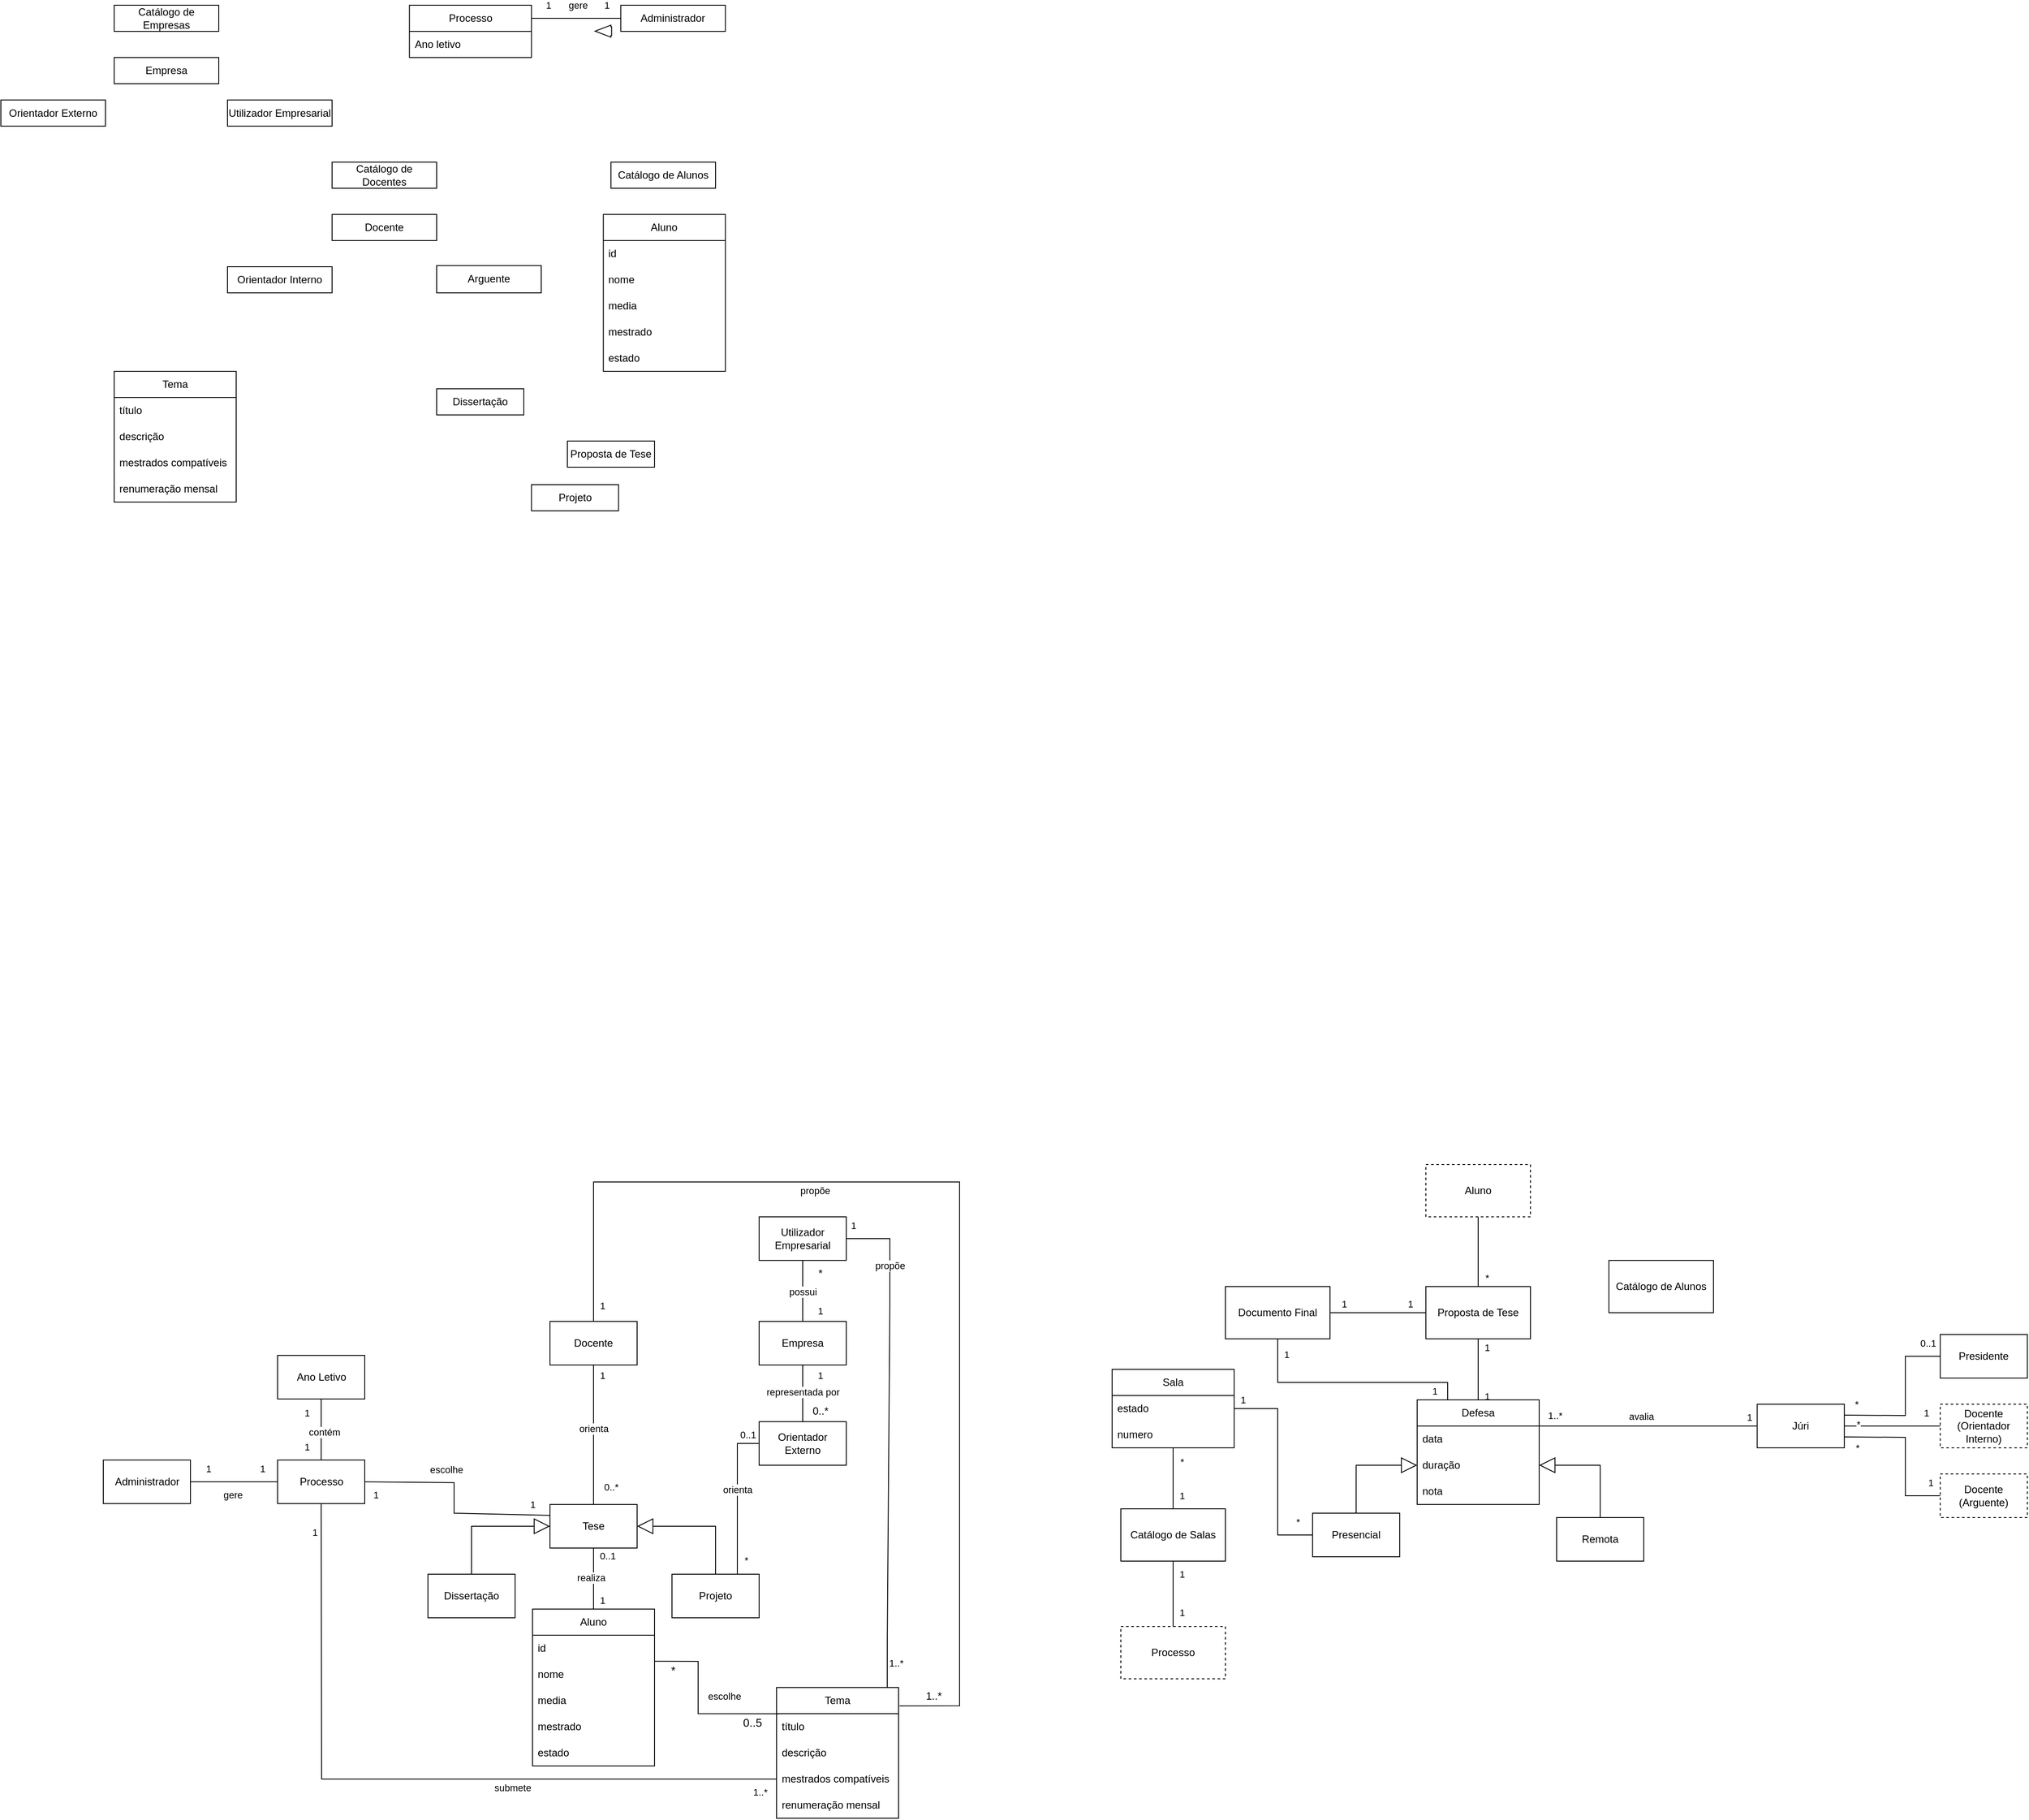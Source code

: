 <mxfile version="24.2.1" type="device">
  <diagram name="Page-1" id="X4RA0sWJOlGw3QUm6S05">
    <mxGraphModel dx="1105" dy="1649" grid="1" gridSize="10" guides="1" tooltips="1" connect="1" arrows="1" fold="1" page="1" pageScale="1" pageWidth="850" pageHeight="1100" math="0" shadow="0">
      <root>
        <mxCell id="0" />
        <mxCell id="1" parent="0" />
        <mxCell id="HYwtCMKaUokTJvufcbnb-22" value="Tese" style="html=1;whiteSpace=wrap;" parent="1" vertex="1">
          <mxGeometry x="630" y="630" width="100" height="50" as="geometry" />
        </mxCell>
        <mxCell id="HYwtCMKaUokTJvufcbnb-23" value="Dissertação" style="html=1;whiteSpace=wrap;" parent="1" vertex="1">
          <mxGeometry x="490" y="710" width="100" height="50" as="geometry" />
        </mxCell>
        <mxCell id="HYwtCMKaUokTJvufcbnb-26" value="" style="endArrow=block;endSize=16;endFill=0;html=1;rounded=0;entryX=0;entryY=0.5;entryDx=0;entryDy=0;exitX=0.5;exitY=0;exitDx=0;exitDy=0;" parent="1" source="HYwtCMKaUokTJvufcbnb-23" target="HYwtCMKaUokTJvufcbnb-22" edge="1">
          <mxGeometry width="160" relative="1" as="geometry">
            <mxPoint x="550" y="680" as="sourcePoint" />
            <mxPoint x="580" y="654.5" as="targetPoint" />
            <Array as="points">
              <mxPoint x="540" y="655" />
            </Array>
          </mxGeometry>
        </mxCell>
        <mxCell id="HYwtCMKaUokTJvufcbnb-27" value="Projeto" style="html=1;whiteSpace=wrap;" parent="1" vertex="1">
          <mxGeometry x="770" y="710" width="100" height="50" as="geometry" />
        </mxCell>
        <mxCell id="HYwtCMKaUokTJvufcbnb-28" value="" style="endArrow=block;endSize=16;endFill=0;html=1;rounded=0;entryX=1;entryY=0.5;entryDx=0;entryDy=0;exitX=0.5;exitY=0;exitDx=0;exitDy=0;" parent="1" source="HYwtCMKaUokTJvufcbnb-27" target="HYwtCMKaUokTJvufcbnb-22" edge="1">
          <mxGeometry width="160" relative="1" as="geometry">
            <mxPoint x="780" y="710" as="sourcePoint" />
            <mxPoint x="710" y="655" as="targetPoint" />
            <Array as="points">
              <mxPoint x="820" y="655" />
            </Array>
          </mxGeometry>
        </mxCell>
        <mxCell id="fBPDrE-IPzC1A-cnoaCC-2" value="Administrador" style="rounded=0;whiteSpace=wrap;html=1;" parent="1" vertex="1">
          <mxGeometry x="117.5" y="579" width="100" height="50" as="geometry" />
        </mxCell>
        <mxCell id="fBPDrE-IPzC1A-cnoaCC-3" value="Docente" style="rounded=0;whiteSpace=wrap;html=1;" parent="1" vertex="1">
          <mxGeometry x="630" y="420" width="100" height="50" as="geometry" />
        </mxCell>
        <mxCell id="fBPDrE-IPzC1A-cnoaCC-4" value="Empresa" style="rounded=0;whiteSpace=wrap;html=1;" parent="1" vertex="1">
          <mxGeometry x="870" y="420" width="100" height="50" as="geometry" />
        </mxCell>
        <mxCell id="fBPDrE-IPzC1A-cnoaCC-7" value="" style="endArrow=block;endSize=16;endFill=0;html=1;rounded=0;entryX=0;entryY=0.5;entryDx=0;entryDy=0;exitX=0.5;exitY=0;exitDx=0;exitDy=0;" parent="1" source="C_XxnrYp36uwVZH10fxI-17" target="9LugDYmZEyyhnsHwceRd-7" edge="1">
          <mxGeometry width="160" relative="1" as="geometry">
            <mxPoint x="1545" y="620" as="sourcePoint" />
            <mxPoint x="1615" y="595" as="targetPoint" />
            <Array as="points">
              <mxPoint x="1555" y="585" />
            </Array>
          </mxGeometry>
        </mxCell>
        <mxCell id="fBPDrE-IPzC1A-cnoaCC-8" value="Remota" style="html=1;whiteSpace=wrap;" parent="1" vertex="1">
          <mxGeometry x="1785" y="645" width="100" height="50" as="geometry" />
        </mxCell>
        <mxCell id="fBPDrE-IPzC1A-cnoaCC-9" value="" style="endArrow=block;endSize=16;endFill=0;html=1;rounded=0;exitX=0.5;exitY=0;exitDx=0;exitDy=0;entryX=1;entryY=0.5;entryDx=0;entryDy=0;" parent="1" source="fBPDrE-IPzC1A-cnoaCC-8" target="9LugDYmZEyyhnsHwceRd-7" edge="1">
          <mxGeometry width="160" relative="1" as="geometry">
            <mxPoint x="1795" y="650" as="sourcePoint" />
            <mxPoint x="1765" y="560" as="targetPoint" />
            <Array as="points">
              <mxPoint x="1835" y="585" />
            </Array>
          </mxGeometry>
        </mxCell>
        <mxCell id="fBPDrE-IPzC1A-cnoaCC-11" value="" style="endArrow=none;html=1;rounded=0;entryX=0.5;entryY=1;entryDx=0;entryDy=0;exitX=0.5;exitY=0;exitDx=0;exitDy=0;" parent="1" source="HYwtCMKaUokTJvufcbnb-22" target="fBPDrE-IPzC1A-cnoaCC-3" edge="1">
          <mxGeometry width="50" height="50" relative="1" as="geometry">
            <mxPoint x="655" y="555" as="sourcePoint" />
            <mxPoint x="705" y="505" as="targetPoint" />
          </mxGeometry>
        </mxCell>
        <mxCell id="fBPDrE-IPzC1A-cnoaCC-12" value="orienta" style="edgeLabel;html=1;align=center;verticalAlign=middle;resizable=0;points=[];" parent="fBPDrE-IPzC1A-cnoaCC-11" vertex="1" connectable="0">
          <mxGeometry x="-0.045" y="3" relative="1" as="geometry">
            <mxPoint x="3" y="-11" as="offset" />
          </mxGeometry>
        </mxCell>
        <mxCell id="elGrYPFKgMXd1rpB9MQg-9" value="0..*" style="edgeLabel;html=1;align=center;verticalAlign=middle;resizable=0;points=[];" parent="fBPDrE-IPzC1A-cnoaCC-11" vertex="1" connectable="0">
          <mxGeometry x="-0.793" relative="1" as="geometry">
            <mxPoint x="20" y="-4" as="offset" />
          </mxGeometry>
        </mxCell>
        <mxCell id="9LugDYmZEyyhnsHwceRd-3" value="1" style="edgeLabel;html=1;align=center;verticalAlign=middle;resizable=0;points=[];" parent="fBPDrE-IPzC1A-cnoaCC-11" vertex="1" connectable="0">
          <mxGeometry x="0.852" y="-2" relative="1" as="geometry">
            <mxPoint x="8" as="offset" />
          </mxGeometry>
        </mxCell>
        <mxCell id="fBPDrE-IPzC1A-cnoaCC-13" value="Orientador Externo" style="rounded=0;whiteSpace=wrap;html=1;" parent="1" vertex="1">
          <mxGeometry x="870" y="535" width="100" height="50" as="geometry" />
        </mxCell>
        <mxCell id="fBPDrE-IPzC1A-cnoaCC-15" value="" style="endArrow=none;html=1;rounded=0;exitX=0.75;exitY=0;exitDx=0;exitDy=0;entryX=0;entryY=0.5;entryDx=0;entryDy=0;" parent="1" source="HYwtCMKaUokTJvufcbnb-27" target="fBPDrE-IPzC1A-cnoaCC-13" edge="1">
          <mxGeometry width="50" height="50" relative="1" as="geometry">
            <mxPoint x="785" y="615" as="sourcePoint" />
            <mxPoint x="835" y="565" as="targetPoint" />
            <Array as="points">
              <mxPoint x="845" y="560" />
            </Array>
          </mxGeometry>
        </mxCell>
        <mxCell id="fBPDrE-IPzC1A-cnoaCC-16" value="orienta" style="edgeLabel;html=1;align=center;verticalAlign=middle;resizable=0;points=[];" parent="fBPDrE-IPzC1A-cnoaCC-15" vertex="1" connectable="0">
          <mxGeometry x="0.14" y="3" relative="1" as="geometry">
            <mxPoint x="3" y="3" as="offset" />
          </mxGeometry>
        </mxCell>
        <mxCell id="elGrYPFKgMXd1rpB9MQg-5" value="0..1" style="edgeLabel;html=1;align=center;verticalAlign=middle;resizable=0;points=[];" parent="fBPDrE-IPzC1A-cnoaCC-15" vertex="1" connectable="0">
          <mxGeometry x="0.851" y="-2" relative="1" as="geometry">
            <mxPoint y="-12" as="offset" />
          </mxGeometry>
        </mxCell>
        <mxCell id="elGrYPFKgMXd1rpB9MQg-6" value="*" style="edgeLabel;html=1;align=center;verticalAlign=middle;resizable=0;points=[];" parent="fBPDrE-IPzC1A-cnoaCC-15" vertex="1" connectable="0">
          <mxGeometry x="-0.817" y="2" relative="1" as="geometry">
            <mxPoint x="12" as="offset" />
          </mxGeometry>
        </mxCell>
        <mxCell id="fBPDrE-IPzC1A-cnoaCC-18" value="" style="endArrow=none;html=1;rounded=0;entryX=0.5;entryY=1;entryDx=0;entryDy=0;exitX=0.5;exitY=0;exitDx=0;exitDy=0;" parent="1" source="fBPDrE-IPzC1A-cnoaCC-13" target="fBPDrE-IPzC1A-cnoaCC-4" edge="1">
          <mxGeometry width="50" height="50" relative="1" as="geometry">
            <mxPoint x="925" y="525" as="sourcePoint" />
            <mxPoint x="975" y="475" as="targetPoint" />
          </mxGeometry>
        </mxCell>
        <mxCell id="fBPDrE-IPzC1A-cnoaCC-19" value="representada por" style="edgeLabel;html=1;align=center;verticalAlign=middle;resizable=0;points=[];" parent="fBPDrE-IPzC1A-cnoaCC-18" vertex="1" connectable="0">
          <mxGeometry x="-0.182" y="-2" relative="1" as="geometry">
            <mxPoint x="-2" y="-8" as="offset" />
          </mxGeometry>
        </mxCell>
        <mxCell id="fBPDrE-IPzC1A-cnoaCC-20" value="" style="endArrow=none;html=1;rounded=0;entryX=0.5;entryY=1;entryDx=0;entryDy=0;exitX=0.5;exitY=0;exitDx=0;exitDy=0;" parent="1" source="fVaLRAdeRfdy9NQS7Hun-8" target="HYwtCMKaUokTJvufcbnb-22" edge="1">
          <mxGeometry width="50" height="50" relative="1" as="geometry">
            <mxPoint x="680" y="770" as="sourcePoint" />
            <mxPoint x="715" y="755" as="targetPoint" />
          </mxGeometry>
        </mxCell>
        <mxCell id="fBPDrE-IPzC1A-cnoaCC-21" value="realiza" style="edgeLabel;html=1;align=center;verticalAlign=middle;resizable=0;points=[];" parent="fBPDrE-IPzC1A-cnoaCC-20" vertex="1" connectable="0">
          <mxGeometry x="0.045" y="3" relative="1" as="geometry">
            <mxPoint as="offset" />
          </mxGeometry>
        </mxCell>
        <mxCell id="fVaLRAdeRfdy9NQS7Hun-12" value="1" style="edgeLabel;html=1;align=center;verticalAlign=middle;resizable=0;points=[];" parent="fBPDrE-IPzC1A-cnoaCC-20" vertex="1" connectable="0">
          <mxGeometry x="-0.647" y="1" relative="1" as="geometry">
            <mxPoint x="11" y="2" as="offset" />
          </mxGeometry>
        </mxCell>
        <mxCell id="fVaLRAdeRfdy9NQS7Hun-13" value="0..1" style="edgeLabel;html=1;align=center;verticalAlign=middle;resizable=0;points=[];" parent="fBPDrE-IPzC1A-cnoaCC-20" vertex="1" connectable="0">
          <mxGeometry x="0.744" y="-2" relative="1" as="geometry">
            <mxPoint x="14" as="offset" />
          </mxGeometry>
        </mxCell>
        <mxCell id="JnHYzQc8gZoaptGCAMhL-2" value="Júri" style="html=1;whiteSpace=wrap;" parent="1" vertex="1">
          <mxGeometry x="2015.14" y="515" width="100" height="50" as="geometry" />
        </mxCell>
        <mxCell id="JnHYzQc8gZoaptGCAMhL-10" value="" style="endArrow=none;html=1;rounded=0;exitX=0.999;exitY=-0.006;exitDx=0;exitDy=0;exitPerimeter=0;entryX=0.022;entryY=0.006;entryDx=0;entryDy=0;entryPerimeter=0;" parent="1" source="fVaLRAdeRfdy9NQS7Hun-10" target="fVaLRAdeRfdy9NQS7Hun-2" edge="1">
          <mxGeometry width="50" height="50" relative="1" as="geometry">
            <mxPoint x="730" y="860" as="sourcePoint" />
            <mxPoint x="850" y="840" as="targetPoint" />
            <Array as="points">
              <mxPoint x="800" y="810" />
              <mxPoint x="800" y="870" />
            </Array>
          </mxGeometry>
        </mxCell>
        <mxCell id="JnHYzQc8gZoaptGCAMhL-11" value="escolhe" style="edgeLabel;html=1;align=center;verticalAlign=middle;resizable=0;points=[];" parent="JnHYzQc8gZoaptGCAMhL-10" vertex="1" connectable="0">
          <mxGeometry x="0.172" y="4" relative="1" as="geometry">
            <mxPoint x="21" y="-16" as="offset" />
          </mxGeometry>
        </mxCell>
        <mxCell id="elGrYPFKgMXd1rpB9MQg-1" value="*" style="edgeLabel;html=1;align=center;verticalAlign=middle;resizable=0;points=[];fontSize=13;" parent="JnHYzQc8gZoaptGCAMhL-10" vertex="1" connectable="0">
          <mxGeometry x="-0.705" y="-4" relative="1" as="geometry">
            <mxPoint x="-9" y="6" as="offset" />
          </mxGeometry>
        </mxCell>
        <mxCell id="elGrYPFKgMXd1rpB9MQg-2" value="0..5" style="edgeLabel;html=1;align=center;verticalAlign=middle;resizable=0;points=[];fontSize=13;" parent="JnHYzQc8gZoaptGCAMhL-10" vertex="1" connectable="0">
          <mxGeometry x="0.6" y="-4" relative="1" as="geometry">
            <mxPoint x="9" y="6" as="offset" />
          </mxGeometry>
        </mxCell>
        <mxCell id="JnHYzQc8gZoaptGCAMhL-12" value="" style="endArrow=none;html=1;rounded=0;entryX=1;entryY=0.5;entryDx=0;entryDy=0;exitX=0.907;exitY=0.007;exitDx=0;exitDy=0;exitPerimeter=0;" parent="1" source="fVaLRAdeRfdy9NQS7Hun-1" target="G1C0knFk2Qc9BgNCfyol-1" edge="1">
          <mxGeometry width="50" height="50" relative="1" as="geometry">
            <mxPoint x="1040" y="840" as="sourcePoint" />
            <mxPoint x="1040" y="320" as="targetPoint" />
            <Array as="points">
              <mxPoint x="1017" y="790" />
              <mxPoint x="1020" y="400" />
              <mxPoint x="1020" y="325" />
            </Array>
          </mxGeometry>
        </mxCell>
        <mxCell id="elGrYPFKgMXd1rpB9MQg-28" value="propõe" style="edgeLabel;html=1;align=center;verticalAlign=middle;resizable=0;points=[];" parent="JnHYzQc8gZoaptGCAMhL-12" vertex="1" connectable="0">
          <mxGeometry x="0.746" y="1" relative="1" as="geometry">
            <mxPoint x="1" y="9" as="offset" />
          </mxGeometry>
        </mxCell>
        <mxCell id="elGrYPFKgMXd1rpB9MQg-33" value="1" style="edgeLabel;html=1;align=center;verticalAlign=middle;resizable=0;points=[];" parent="JnHYzQc8gZoaptGCAMhL-12" vertex="1" connectable="0">
          <mxGeometry x="0.971" relative="1" as="geometry">
            <mxPoint y="-15" as="offset" />
          </mxGeometry>
        </mxCell>
        <mxCell id="elGrYPFKgMXd1rpB9MQg-34" value="1..*" style="edgeLabel;html=1;align=center;verticalAlign=middle;resizable=0;points=[];" parent="JnHYzQc8gZoaptGCAMhL-12" vertex="1" connectable="0">
          <mxGeometry x="-0.946" y="-1" relative="1" as="geometry">
            <mxPoint x="9" y="-14" as="offset" />
          </mxGeometry>
        </mxCell>
        <mxCell id="JnHYzQc8gZoaptGCAMhL-15" value="Docente (Arguente)" style="html=1;whiteSpace=wrap;dashed=1;" parent="1" vertex="1">
          <mxGeometry x="2225.14" y="595" width="100" height="50" as="geometry" />
        </mxCell>
        <mxCell id="JnHYzQc8gZoaptGCAMhL-17" value="Docente (Orientador Interno)" style="html=1;whiteSpace=wrap;dashed=1;" parent="1" vertex="1">
          <mxGeometry x="2225.14" y="515" width="100" height="50" as="geometry" />
        </mxCell>
        <mxCell id="JnHYzQc8gZoaptGCAMhL-21" value="Presidente" style="html=1;whiteSpace=wrap;" parent="1" vertex="1">
          <mxGeometry x="2225.14" y="435" width="100" height="50" as="geometry" />
        </mxCell>
        <mxCell id="elGrYPFKgMXd1rpB9MQg-10" value="Ano Letivo" style="rounded=0;whiteSpace=wrap;html=1;" parent="1" vertex="1">
          <mxGeometry x="317.5" y="459" width="100" height="50" as="geometry" />
        </mxCell>
        <mxCell id="elGrYPFKgMXd1rpB9MQg-11" value="Processo" style="rounded=0;whiteSpace=wrap;html=1;" parent="1" vertex="1">
          <mxGeometry x="317.5" y="579" width="100" height="50" as="geometry" />
        </mxCell>
        <mxCell id="elGrYPFKgMXd1rpB9MQg-18" value="" style="endArrow=none;html=1;rounded=0;entryX=0.5;entryY=1;entryDx=0;entryDy=0;exitX=0.5;exitY=0;exitDx=0;exitDy=0;" parent="1" source="elGrYPFKgMXd1rpB9MQg-11" target="elGrYPFKgMXd1rpB9MQg-10" edge="1">
          <mxGeometry width="50" height="50" relative="1" as="geometry">
            <mxPoint x="250" y="519" as="sourcePoint" />
            <mxPoint x="300" y="469" as="targetPoint" />
          </mxGeometry>
        </mxCell>
        <mxCell id="elGrYPFKgMXd1rpB9MQg-20" value="1" style="edgeLabel;html=1;align=center;verticalAlign=middle;resizable=0;points=[];" parent="elGrYPFKgMXd1rpB9MQg-18" vertex="1" connectable="0">
          <mxGeometry x="0.543" y="1" relative="1" as="geometry">
            <mxPoint x="-16" as="offset" />
          </mxGeometry>
        </mxCell>
        <mxCell id="elGrYPFKgMXd1rpB9MQg-21" value="1" style="edgeLabel;html=1;align=center;verticalAlign=middle;resizable=0;points=[];" parent="elGrYPFKgMXd1rpB9MQg-18" vertex="1" connectable="0">
          <mxGeometry x="-0.571" y="3" relative="1" as="geometry">
            <mxPoint x="-14" as="offset" />
          </mxGeometry>
        </mxCell>
        <mxCell id="elGrYPFKgMXd1rpB9MQg-25" value="contém" style="edgeLabel;html=1;align=center;verticalAlign=middle;resizable=0;points=[];" parent="elGrYPFKgMXd1rpB9MQg-18" vertex="1" connectable="0">
          <mxGeometry x="-0.086" y="-2" relative="1" as="geometry">
            <mxPoint x="1" as="offset" />
          </mxGeometry>
        </mxCell>
        <mxCell id="elGrYPFKgMXd1rpB9MQg-19" value="" style="endArrow=none;html=1;rounded=0;entryX=0;entryY=0.5;entryDx=0;entryDy=0;exitX=1;exitY=0.5;exitDx=0;exitDy=0;" parent="1" source="fBPDrE-IPzC1A-cnoaCC-2" target="elGrYPFKgMXd1rpB9MQg-11" edge="1">
          <mxGeometry width="50" height="50" relative="1" as="geometry">
            <mxPoint x="200" y="579" as="sourcePoint" />
            <mxPoint x="250" y="529" as="targetPoint" />
          </mxGeometry>
        </mxCell>
        <mxCell id="elGrYPFKgMXd1rpB9MQg-22" value="1" style="edgeLabel;html=1;align=center;verticalAlign=middle;resizable=0;points=[];" parent="elGrYPFKgMXd1rpB9MQg-19" vertex="1" connectable="0">
          <mxGeometry x="0.53" y="2" relative="1" as="geometry">
            <mxPoint x="6" y="-13" as="offset" />
          </mxGeometry>
        </mxCell>
        <mxCell id="elGrYPFKgMXd1rpB9MQg-23" value="1" style="edgeLabel;html=1;align=center;verticalAlign=middle;resizable=0;points=[];" parent="elGrYPFKgMXd1rpB9MQg-19" vertex="1" connectable="0">
          <mxGeometry x="-0.59" relative="1" as="geometry">
            <mxPoint y="-15" as="offset" />
          </mxGeometry>
        </mxCell>
        <mxCell id="elGrYPFKgMXd1rpB9MQg-24" value="gere" style="edgeLabel;html=1;align=center;verticalAlign=middle;resizable=0;points=[];" parent="elGrYPFKgMXd1rpB9MQg-19" vertex="1" connectable="0">
          <mxGeometry x="-0.03" relative="1" as="geometry">
            <mxPoint y="15" as="offset" />
          </mxGeometry>
        </mxCell>
        <mxCell id="elGrYPFKgMXd1rpB9MQg-27" value="" style="endArrow=none;html=1;rounded=0;exitX=0.5;exitY=0;exitDx=0;exitDy=0;entryX=1.007;entryY=0.141;entryDx=0;entryDy=0;entryPerimeter=0;" parent="1" source="fBPDrE-IPzC1A-cnoaCC-3" target="fVaLRAdeRfdy9NQS7Hun-1" edge="1">
          <mxGeometry width="50" height="50" relative="1" as="geometry">
            <mxPoint x="990" y="260" as="sourcePoint" />
            <mxPoint x="1070" y="873" as="targetPoint" />
            <Array as="points">
              <mxPoint x="680" y="260" />
              <mxPoint x="1100" y="260" />
              <mxPoint x="1100" y="861" />
            </Array>
          </mxGeometry>
        </mxCell>
        <mxCell id="elGrYPFKgMXd1rpB9MQg-29" value="propõe" style="edgeLabel;html=1;align=center;verticalAlign=middle;resizable=0;points=[];" parent="elGrYPFKgMXd1rpB9MQg-27" vertex="1" connectable="0">
          <mxGeometry x="-0.339" y="4" relative="1" as="geometry">
            <mxPoint x="1" y="14" as="offset" />
          </mxGeometry>
        </mxCell>
        <mxCell id="3idarfmacWw3Oq_RkyN3-1" value="1" style="edgeLabel;html=1;align=center;verticalAlign=middle;resizable=0;points=[];" parent="elGrYPFKgMXd1rpB9MQg-27" connectable="0" vertex="1">
          <mxGeometry x="-0.956" y="-3" relative="1" as="geometry">
            <mxPoint x="7" y="9" as="offset" />
          </mxGeometry>
        </mxCell>
        <mxCell id="G1C0knFk2Qc9BgNCfyol-1" value="Utilizador Empresarial" style="rounded=0;whiteSpace=wrap;html=1;" parent="1" vertex="1">
          <mxGeometry x="870" y="300" width="100" height="50" as="geometry" />
        </mxCell>
        <mxCell id="G1C0knFk2Qc9BgNCfyol-3" value="" style="endArrow=none;html=1;rounded=0;entryX=0.5;entryY=1;entryDx=0;entryDy=0;exitX=0.5;exitY=0;exitDx=0;exitDy=0;" parent="1" source="fBPDrE-IPzC1A-cnoaCC-4" target="G1C0knFk2Qc9BgNCfyol-1" edge="1">
          <mxGeometry width="50" height="50" relative="1" as="geometry">
            <mxPoint x="760" y="470" as="sourcePoint" />
            <mxPoint x="810" y="420" as="targetPoint" />
          </mxGeometry>
        </mxCell>
        <mxCell id="G1C0knFk2Qc9BgNCfyol-4" value="possui" style="edgeLabel;html=1;align=center;verticalAlign=middle;resizable=0;points=[];" parent="G1C0knFk2Qc9BgNCfyol-3" connectable="0" vertex="1">
          <mxGeometry x="-0.033" relative="1" as="geometry">
            <mxPoint as="offset" />
          </mxGeometry>
        </mxCell>
        <mxCell id="G1C0knFk2Qc9BgNCfyol-5" value="1" style="edgeLabel;html=1;align=center;verticalAlign=middle;resizable=0;points=[];" parent="1" connectable="0" vertex="1">
          <mxGeometry x="935" y="410" as="geometry">
            <mxPoint x="5" y="-2" as="offset" />
          </mxGeometry>
        </mxCell>
        <mxCell id="G1C0knFk2Qc9BgNCfyol-6" value="*" style="text;html=1;align=center;verticalAlign=middle;resizable=0;points=[];autosize=1;strokeColor=none;fillColor=none;" parent="1" vertex="1">
          <mxGeometry x="925" y="350" width="30" height="30" as="geometry" />
        </mxCell>
        <mxCell id="G1C0knFk2Qc9BgNCfyol-7" value="1" style="edgeLabel;html=1;align=center;verticalAlign=middle;resizable=0;points=[];" parent="1" connectable="0" vertex="1">
          <mxGeometry x="945" y="420" as="geometry">
            <mxPoint x="-5" y="62" as="offset" />
          </mxGeometry>
        </mxCell>
        <mxCell id="G1C0knFk2Qc9BgNCfyol-8" value="0..*" style="text;html=1;align=center;verticalAlign=middle;resizable=0;points=[];autosize=1;strokeColor=none;fillColor=none;" parent="1" vertex="1">
          <mxGeometry x="920" y="508" width="40" height="30" as="geometry" />
        </mxCell>
        <mxCell id="-hMrIEXXLYKYpjnwE-04-1" value="1..*" style="text;html=1;align=center;verticalAlign=middle;resizable=0;points=[];autosize=1;strokeColor=none;fillColor=none;" parent="1" vertex="1">
          <mxGeometry x="1050" y="835" width="40" height="30" as="geometry" />
        </mxCell>
        <mxCell id="FWaieEVKWKURVz0uH6PP-1" value="" style="endArrow=none;html=1;rounded=0;entryX=0.5;entryY=1;entryDx=0;entryDy=0;exitX=0;exitY=0.5;exitDx=0;exitDy=0;" parent="1" source="fVaLRAdeRfdy9NQS7Hun-4" target="elGrYPFKgMXd1rpB9MQg-11" edge="1">
          <mxGeometry width="50" height="50" relative="1" as="geometry">
            <mxPoint x="830" y="930" as="sourcePoint" />
            <mxPoint x="370" y="800" as="targetPoint" />
            <Array as="points">
              <mxPoint x="368" y="945" />
            </Array>
          </mxGeometry>
        </mxCell>
        <mxCell id="FWaieEVKWKURVz0uH6PP-2" value="submete" style="edgeLabel;html=1;align=center;verticalAlign=middle;resizable=0;points=[];" parent="FWaieEVKWKURVz0uH6PP-1" connectable="0" vertex="1">
          <mxGeometry x="-0.294" y="-3" relative="1" as="geometry">
            <mxPoint x="-7" y="13" as="offset" />
          </mxGeometry>
        </mxCell>
        <mxCell id="FWaieEVKWKURVz0uH6PP-3" value="1" style="edgeLabel;html=1;align=center;verticalAlign=middle;resizable=0;points=[];" parent="FWaieEVKWKURVz0uH6PP-1" connectable="0" vertex="1">
          <mxGeometry x="0.923" y="2" relative="1" as="geometry">
            <mxPoint x="-6" as="offset" />
          </mxGeometry>
        </mxCell>
        <mxCell id="FWaieEVKWKURVz0uH6PP-5" value="1..*" style="edgeLabel;html=1;align=center;verticalAlign=middle;resizable=0;points=[];" parent="FWaieEVKWKURVz0uH6PP-1" connectable="0" vertex="1">
          <mxGeometry x="-0.944" y="3" relative="1" as="geometry">
            <mxPoint x="4" y="12" as="offset" />
          </mxGeometry>
        </mxCell>
        <mxCell id="FWaieEVKWKURVz0uH6PP-6" value="" style="endArrow=none;html=1;rounded=0;entryX=0;entryY=0.25;entryDx=0;entryDy=0;exitX=1;exitY=0.5;exitDx=0;exitDy=0;" parent="1" source="elGrYPFKgMXd1rpB9MQg-11" target="HYwtCMKaUokTJvufcbnb-22" edge="1">
          <mxGeometry width="50" height="50" relative="1" as="geometry">
            <mxPoint x="490" y="560" as="sourcePoint" />
            <mxPoint x="540" y="510" as="targetPoint" />
            <Array as="points">
              <mxPoint x="520" y="605" />
              <mxPoint x="520" y="640" />
            </Array>
          </mxGeometry>
        </mxCell>
        <mxCell id="FWaieEVKWKURVz0uH6PP-7" value="1" style="edgeLabel;html=1;align=center;verticalAlign=middle;resizable=0;points=[];" parent="FWaieEVKWKURVz0uH6PP-6" connectable="0" vertex="1">
          <mxGeometry x="-0.802" y="-1" relative="1" as="geometry">
            <mxPoint x="-12" y="14" as="offset" />
          </mxGeometry>
        </mxCell>
        <mxCell id="FWaieEVKWKURVz0uH6PP-8" value="1" style="edgeLabel;html=1;align=center;verticalAlign=middle;resizable=0;points=[];" parent="FWaieEVKWKURVz0uH6PP-6" connectable="0" vertex="1">
          <mxGeometry x="0.773" y="2" relative="1" as="geometry">
            <mxPoint x="8" y="-10" as="offset" />
          </mxGeometry>
        </mxCell>
        <mxCell id="FWaieEVKWKURVz0uH6PP-9" value="escolhe" style="edgeLabel;html=1;align=center;verticalAlign=middle;resizable=0;points=[];" parent="FWaieEVKWKURVz0uH6PP-6" connectable="0" vertex="1">
          <mxGeometry x="-0.301" y="-2" relative="1" as="geometry">
            <mxPoint x="7" y="-17" as="offset" />
          </mxGeometry>
        </mxCell>
        <mxCell id="fVaLRAdeRfdy9NQS7Hun-1" value="Tema" style="swimlane;fontStyle=0;childLayout=stackLayout;horizontal=1;startSize=30;horizontalStack=0;resizeParent=1;resizeParentMax=0;resizeLast=0;collapsible=1;marginBottom=0;whiteSpace=wrap;html=1;" parent="1" vertex="1">
          <mxGeometry x="890" y="840" width="140" height="150" as="geometry">
            <mxRectangle x="1150" y="898" width="70" height="30" as="alternateBounds" />
          </mxGeometry>
        </mxCell>
        <mxCell id="fVaLRAdeRfdy9NQS7Hun-2" value="título" style="text;strokeColor=none;fillColor=none;align=left;verticalAlign=middle;spacingLeft=4;spacingRight=4;overflow=hidden;points=[[0,0.5],[1,0.5]];portConstraint=eastwest;rotatable=0;whiteSpace=wrap;html=1;" parent="fVaLRAdeRfdy9NQS7Hun-1" vertex="1">
          <mxGeometry y="30" width="140" height="30" as="geometry" />
        </mxCell>
        <mxCell id="fVaLRAdeRfdy9NQS7Hun-3" value="descrição" style="text;strokeColor=none;fillColor=none;align=left;verticalAlign=middle;spacingLeft=4;spacingRight=4;overflow=hidden;points=[[0,0.5],[1,0.5]];portConstraint=eastwest;rotatable=0;whiteSpace=wrap;html=1;" parent="fVaLRAdeRfdy9NQS7Hun-1" vertex="1">
          <mxGeometry y="60" width="140" height="30" as="geometry" />
        </mxCell>
        <mxCell id="fVaLRAdeRfdy9NQS7Hun-4" value="mestrados compatíveis" style="text;strokeColor=none;fillColor=none;align=left;verticalAlign=middle;spacingLeft=4;spacingRight=4;overflow=hidden;points=[[0,0.5],[1,0.5]];portConstraint=eastwest;rotatable=0;whiteSpace=wrap;html=1;" parent="fVaLRAdeRfdy9NQS7Hun-1" vertex="1">
          <mxGeometry y="90" width="140" height="30" as="geometry" />
        </mxCell>
        <mxCell id="fVaLRAdeRfdy9NQS7Hun-5" value="renumeração mensal" style="text;strokeColor=none;fillColor=none;align=left;verticalAlign=middle;spacingLeft=4;spacingRight=4;overflow=hidden;points=[[0,0.5],[1,0.5]];portConstraint=eastwest;rotatable=0;whiteSpace=wrap;html=1;" parent="fVaLRAdeRfdy9NQS7Hun-1" vertex="1">
          <mxGeometry y="120" width="140" height="30" as="geometry" />
        </mxCell>
        <mxCell id="fVaLRAdeRfdy9NQS7Hun-8" value="Aluno" style="swimlane;fontStyle=0;childLayout=stackLayout;horizontal=1;startSize=30;horizontalStack=0;resizeParent=1;resizeParentMax=0;resizeLast=0;collapsible=1;marginBottom=0;whiteSpace=wrap;html=1;" parent="1" vertex="1">
          <mxGeometry x="610" y="750" width="140" height="180" as="geometry" />
        </mxCell>
        <mxCell id="fVaLRAdeRfdy9NQS7Hun-9" value="id" style="text;strokeColor=none;fillColor=none;align=left;verticalAlign=middle;spacingLeft=4;spacingRight=4;overflow=hidden;points=[[0,0.5],[1,0.5]];portConstraint=eastwest;rotatable=0;whiteSpace=wrap;html=1;" parent="fVaLRAdeRfdy9NQS7Hun-8" vertex="1">
          <mxGeometry y="30" width="140" height="30" as="geometry" />
        </mxCell>
        <mxCell id="fVaLRAdeRfdy9NQS7Hun-10" value="nome" style="text;strokeColor=none;fillColor=none;align=left;verticalAlign=middle;spacingLeft=4;spacingRight=4;overflow=hidden;points=[[0,0.5],[1,0.5]];portConstraint=eastwest;rotatable=0;whiteSpace=wrap;html=1;" parent="fVaLRAdeRfdy9NQS7Hun-8" vertex="1">
          <mxGeometry y="60" width="140" height="30" as="geometry" />
        </mxCell>
        <mxCell id="fVaLRAdeRfdy9NQS7Hun-11" value="media" style="text;strokeColor=none;fillColor=none;align=left;verticalAlign=middle;spacingLeft=4;spacingRight=4;overflow=hidden;points=[[0,0.5],[1,0.5]];portConstraint=eastwest;rotatable=0;whiteSpace=wrap;html=1;" parent="fVaLRAdeRfdy9NQS7Hun-8" vertex="1">
          <mxGeometry y="90" width="140" height="30" as="geometry" />
        </mxCell>
        <mxCell id="tp0M66pBmyOIq4-_p3hy-11" value="mestrado" style="text;strokeColor=none;fillColor=none;align=left;verticalAlign=middle;spacingLeft=4;spacingRight=4;overflow=hidden;points=[[0,0.5],[1,0.5]];portConstraint=eastwest;rotatable=0;whiteSpace=wrap;html=1;" parent="fVaLRAdeRfdy9NQS7Hun-8" vertex="1">
          <mxGeometry y="120" width="140" height="30" as="geometry" />
        </mxCell>
        <mxCell id="C_XxnrYp36uwVZH10fxI-8" value="estado" style="text;strokeColor=none;fillColor=none;align=left;verticalAlign=middle;spacingLeft=4;spacingRight=4;overflow=hidden;points=[[0,0.5],[1,0.5]];portConstraint=eastwest;rotatable=0;whiteSpace=wrap;html=1;" parent="fVaLRAdeRfdy9NQS7Hun-8" vertex="1">
          <mxGeometry y="150" width="140" height="30" as="geometry" />
        </mxCell>
        <mxCell id="fVaLRAdeRfdy9NQS7Hun-14" value="Catálogo de Salas" style="whiteSpace=wrap;html=1;" parent="1" vertex="1">
          <mxGeometry x="1285" y="635" width="120" height="60" as="geometry" />
        </mxCell>
        <mxCell id="fVaLRAdeRfdy9NQS7Hun-15" value="Catálogo de Alunos" style="whiteSpace=wrap;html=1;" parent="1" vertex="1">
          <mxGeometry x="1845" y="350" width="120" height="60" as="geometry" />
        </mxCell>
        <mxCell id="9LugDYmZEyyhnsHwceRd-2" value="Proposta de Tese" style="whiteSpace=wrap;html=1;" parent="1" vertex="1">
          <mxGeometry x="1635" y="380" width="120" height="60" as="geometry" />
        </mxCell>
        <mxCell id="9LugDYmZEyyhnsHwceRd-4" value="" style="endArrow=none;html=1;rounded=0;entryX=0.5;entryY=1;entryDx=0;entryDy=0;exitX=0.5;exitY=0;exitDx=0;exitDy=0;" parent="1" target="9LugDYmZEyyhnsHwceRd-2" edge="1">
          <mxGeometry width="50" height="50" relative="1" as="geometry">
            <mxPoint x="1695" y="520" as="sourcePoint" />
            <mxPoint x="1565" y="480" as="targetPoint" />
          </mxGeometry>
        </mxCell>
        <mxCell id="9LugDYmZEyyhnsHwceRd-29" value="1" style="edgeLabel;html=1;align=center;verticalAlign=middle;resizable=0;points=[];" parent="9LugDYmZEyyhnsHwceRd-4" vertex="1" connectable="0">
          <mxGeometry x="-0.398" y="-2" relative="1" as="geometry">
            <mxPoint x="8" y="10" as="offset" />
          </mxGeometry>
        </mxCell>
        <mxCell id="C_XxnrYp36uwVZH10fxI-3" value="1" style="edgeLabel;html=1;align=center;verticalAlign=middle;resizable=0;points=[];" parent="9LugDYmZEyyhnsHwceRd-4" vertex="1" connectable="0">
          <mxGeometry x="0.75" y="-3" relative="1" as="geometry">
            <mxPoint x="7" as="offset" />
          </mxGeometry>
        </mxCell>
        <mxCell id="9LugDYmZEyyhnsHwceRd-6" value="Defesa" style="swimlane;fontStyle=0;childLayout=stackLayout;horizontal=1;startSize=30;horizontalStack=0;resizeParent=1;resizeParentMax=0;resizeLast=0;collapsible=1;marginBottom=0;whiteSpace=wrap;html=1;" parent="1" vertex="1">
          <mxGeometry x="1625" y="510" width="140" height="120" as="geometry" />
        </mxCell>
        <mxCell id="C_XxnrYp36uwVZH10fxI-14" value="data" style="text;strokeColor=none;fillColor=none;align=left;verticalAlign=middle;spacingLeft=4;spacingRight=4;overflow=hidden;points=[[0,0.5],[1,0.5]];portConstraint=eastwest;rotatable=0;whiteSpace=wrap;html=1;" parent="9LugDYmZEyyhnsHwceRd-6" vertex="1">
          <mxGeometry y="30" width="140" height="30" as="geometry" />
        </mxCell>
        <mxCell id="9LugDYmZEyyhnsHwceRd-7" value="duração" style="text;strokeColor=none;fillColor=none;align=left;verticalAlign=middle;spacingLeft=4;spacingRight=4;overflow=hidden;points=[[0,0.5],[1,0.5]];portConstraint=eastwest;rotatable=0;whiteSpace=wrap;html=1;" parent="9LugDYmZEyyhnsHwceRd-6" vertex="1">
          <mxGeometry y="60" width="140" height="30" as="geometry" />
        </mxCell>
        <mxCell id="9LugDYmZEyyhnsHwceRd-10" value="nota" style="text;strokeColor=none;fillColor=none;align=left;verticalAlign=middle;spacingLeft=4;spacingRight=4;overflow=hidden;points=[[0,0.5],[1,0.5]];portConstraint=eastwest;rotatable=0;whiteSpace=wrap;html=1;" parent="9LugDYmZEyyhnsHwceRd-6" vertex="1">
          <mxGeometry y="90" width="140" height="30" as="geometry" />
        </mxCell>
        <mxCell id="9LugDYmZEyyhnsHwceRd-11" value="" style="endArrow=none;html=1;rounded=0;exitX=1;exitY=0.25;exitDx=0;exitDy=0;entryX=0;entryY=0.5;entryDx=0;entryDy=0;" parent="1" source="JnHYzQc8gZoaptGCAMhL-2" target="JnHYzQc8gZoaptGCAMhL-21" edge="1">
          <mxGeometry width="50" height="50" relative="1" as="geometry">
            <mxPoint x="2115.14" y="445" as="sourcePoint" />
            <mxPoint x="2165.14" y="395" as="targetPoint" />
            <Array as="points">
              <mxPoint x="2185.14" y="528" />
              <mxPoint x="2185.14" y="460" />
            </Array>
          </mxGeometry>
        </mxCell>
        <mxCell id="9LugDYmZEyyhnsHwceRd-14" value="0..1" style="edgeLabel;html=1;align=center;verticalAlign=middle;resizable=0;points=[];" parent="9LugDYmZEyyhnsHwceRd-11" vertex="1" connectable="0">
          <mxGeometry x="0.844" y="2" relative="1" as="geometry">
            <mxPoint y="-13" as="offset" />
          </mxGeometry>
        </mxCell>
        <mxCell id="9LugDYmZEyyhnsHwceRd-18" value="*" style="edgeLabel;html=1;align=center;verticalAlign=middle;resizable=0;points=[];" parent="9LugDYmZEyyhnsHwceRd-11" vertex="1" connectable="0">
          <mxGeometry x="-0.85" y="2" relative="1" as="geometry">
            <mxPoint y="-11" as="offset" />
          </mxGeometry>
        </mxCell>
        <mxCell id="9LugDYmZEyyhnsHwceRd-12" value="" style="endArrow=none;html=1;rounded=0;exitX=1;exitY=0.5;exitDx=0;exitDy=0;entryX=0;entryY=0.5;entryDx=0;entryDy=0;" parent="1" source="JnHYzQc8gZoaptGCAMhL-2" target="JnHYzQc8gZoaptGCAMhL-17" edge="1">
          <mxGeometry width="50" height="50" relative="1" as="geometry">
            <mxPoint x="2175.14" y="645" as="sourcePoint" />
            <mxPoint x="2225.14" y="595" as="targetPoint" />
          </mxGeometry>
        </mxCell>
        <mxCell id="9LugDYmZEyyhnsHwceRd-15" value="1" style="edgeLabel;html=1;align=center;verticalAlign=middle;resizable=0;points=[];" parent="9LugDYmZEyyhnsHwceRd-12" vertex="1" connectable="0">
          <mxGeometry x="0.471" y="-2" relative="1" as="geometry">
            <mxPoint x="13" y="-17" as="offset" />
          </mxGeometry>
        </mxCell>
        <mxCell id="9LugDYmZEyyhnsHwceRd-20" value="*" style="edgeLabel;html=1;align=center;verticalAlign=middle;resizable=0;points=[];" parent="9LugDYmZEyyhnsHwceRd-12" vertex="1" connectable="0">
          <mxGeometry x="-0.668" y="2" relative="1" as="geometry">
            <mxPoint x="-3" as="offset" />
          </mxGeometry>
        </mxCell>
        <mxCell id="9LugDYmZEyyhnsHwceRd-13" value="" style="endArrow=none;html=1;rounded=0;exitX=1;exitY=0.75;exitDx=0;exitDy=0;entryX=0;entryY=0.5;entryDx=0;entryDy=0;" parent="1" source="JnHYzQc8gZoaptGCAMhL-2" target="JnHYzQc8gZoaptGCAMhL-15" edge="1">
          <mxGeometry width="50" height="50" relative="1" as="geometry">
            <mxPoint x="2155.14" y="645" as="sourcePoint" />
            <mxPoint x="2205.14" y="595" as="targetPoint" />
            <Array as="points">
              <mxPoint x="2185.14" y="553" />
              <mxPoint x="2185.14" y="620" />
            </Array>
          </mxGeometry>
        </mxCell>
        <mxCell id="9LugDYmZEyyhnsHwceRd-16" value="1" style="edgeLabel;html=1;align=center;verticalAlign=middle;resizable=0;points=[];" parent="9LugDYmZEyyhnsHwceRd-13" vertex="1" connectable="0">
          <mxGeometry x="0.877" y="-1" relative="1" as="geometry">
            <mxPoint y="-16" as="offset" />
          </mxGeometry>
        </mxCell>
        <mxCell id="9LugDYmZEyyhnsHwceRd-19" value="*" style="edgeLabel;html=1;align=center;verticalAlign=middle;resizable=0;points=[];" parent="9LugDYmZEyyhnsHwceRd-13" vertex="1" connectable="0">
          <mxGeometry x="-0.842" y="3" relative="1" as="geometry">
            <mxPoint x="1" y="15" as="offset" />
          </mxGeometry>
        </mxCell>
        <mxCell id="9LugDYmZEyyhnsHwceRd-22" value="" style="endArrow=none;html=1;rounded=0;exitX=1;exitY=0.25;exitDx=0;exitDy=0;entryX=0;entryY=0.5;entryDx=0;entryDy=0;" parent="1" source="9LugDYmZEyyhnsHwceRd-6" target="JnHYzQc8gZoaptGCAMhL-2" edge="1">
          <mxGeometry width="50" height="50" relative="1" as="geometry">
            <mxPoint x="1915" y="560" as="sourcePoint" />
            <mxPoint x="2065" y="540" as="targetPoint" />
          </mxGeometry>
        </mxCell>
        <mxCell id="9LugDYmZEyyhnsHwceRd-23" value="avalia" style="edgeLabel;html=1;align=center;verticalAlign=middle;resizable=0;points=[];" parent="9LugDYmZEyyhnsHwceRd-22" vertex="1" connectable="0">
          <mxGeometry x="-0.133" y="-1" relative="1" as="geometry">
            <mxPoint x="8" y="-12" as="offset" />
          </mxGeometry>
        </mxCell>
        <mxCell id="9LugDYmZEyyhnsHwceRd-24" value="1" style="edgeLabel;html=1;align=center;verticalAlign=middle;resizable=0;points=[];" parent="9LugDYmZEyyhnsHwceRd-22" vertex="1" connectable="0">
          <mxGeometry x="0.789" y="1" relative="1" as="geometry">
            <mxPoint x="17" y="-9" as="offset" />
          </mxGeometry>
        </mxCell>
        <mxCell id="9LugDYmZEyyhnsHwceRd-25" value="1..*" style="edgeLabel;html=1;align=center;verticalAlign=middle;resizable=0;points=[];" parent="9LugDYmZEyyhnsHwceRd-22" vertex="1" connectable="0">
          <mxGeometry x="-0.742" y="-2" relative="1" as="geometry">
            <mxPoint x="-15" y="-14" as="offset" />
          </mxGeometry>
        </mxCell>
        <mxCell id="9LugDYmZEyyhnsHwceRd-26" value="Aluno" style="whiteSpace=wrap;html=1;dashed=1;" parent="1" vertex="1">
          <mxGeometry x="1635" y="240" width="120" height="60" as="geometry" />
        </mxCell>
        <mxCell id="9LugDYmZEyyhnsHwceRd-27" value="" style="endArrow=none;html=1;rounded=0;entryX=0.5;entryY=1;entryDx=0;entryDy=0;exitX=0.5;exitY=0;exitDx=0;exitDy=0;" parent="1" source="9LugDYmZEyyhnsHwceRd-2" target="9LugDYmZEyyhnsHwceRd-26" edge="1">
          <mxGeometry width="50" height="50" relative="1" as="geometry">
            <mxPoint x="1655" y="370" as="sourcePoint" />
            <mxPoint x="1705" y="320" as="targetPoint" />
          </mxGeometry>
        </mxCell>
        <mxCell id="9LugDYmZEyyhnsHwceRd-28" value="*" style="edgeLabel;html=1;align=center;verticalAlign=middle;resizable=0;points=[];" parent="9LugDYmZEyyhnsHwceRd-27" vertex="1" connectable="0">
          <mxGeometry x="-0.466" y="-5" relative="1" as="geometry">
            <mxPoint x="5" y="11" as="offset" />
          </mxGeometry>
        </mxCell>
        <mxCell id="9LugDYmZEyyhnsHwceRd-30" value="Documento Final" style="whiteSpace=wrap;html=1;" parent="1" vertex="1">
          <mxGeometry x="1405" y="380" width="120" height="60" as="geometry" />
        </mxCell>
        <mxCell id="9LugDYmZEyyhnsHwceRd-34" value="" style="endArrow=none;html=1;rounded=0;exitX=1;exitY=0.5;exitDx=0;exitDy=0;entryX=0;entryY=0.5;entryDx=0;entryDy=0;" parent="1" source="9LugDYmZEyyhnsHwceRd-30" target="9LugDYmZEyyhnsHwceRd-2" edge="1">
          <mxGeometry width="50" height="50" relative="1" as="geometry">
            <mxPoint x="1555" y="520" as="sourcePoint" />
            <mxPoint x="1605" y="470" as="targetPoint" />
          </mxGeometry>
        </mxCell>
        <mxCell id="C_XxnrYp36uwVZH10fxI-1" value="1" style="edgeLabel;html=1;align=center;verticalAlign=middle;resizable=0;points=[];" parent="9LugDYmZEyyhnsHwceRd-34" vertex="1" connectable="0">
          <mxGeometry x="-0.711" relative="1" as="geometry">
            <mxPoint y="-10" as="offset" />
          </mxGeometry>
        </mxCell>
        <mxCell id="C_XxnrYp36uwVZH10fxI-2" value="1" style="edgeLabel;html=1;align=center;verticalAlign=middle;resizable=0;points=[];" parent="9LugDYmZEyyhnsHwceRd-34" vertex="1" connectable="0">
          <mxGeometry x="0.669" y="1" relative="1" as="geometry">
            <mxPoint y="-9" as="offset" />
          </mxGeometry>
        </mxCell>
        <mxCell id="C_XxnrYp36uwVZH10fxI-5" value="" style="endArrow=none;html=1;rounded=0;entryX=0.5;entryY=1;entryDx=0;entryDy=0;exitX=0.25;exitY=0;exitDx=0;exitDy=0;" parent="1" source="9LugDYmZEyyhnsHwceRd-6" target="9LugDYmZEyyhnsHwceRd-30" edge="1">
          <mxGeometry width="50" height="50" relative="1" as="geometry">
            <mxPoint x="1445" y="550" as="sourcePoint" />
            <mxPoint x="1495" y="500" as="targetPoint" />
            <Array as="points">
              <mxPoint x="1660" y="490" />
              <mxPoint x="1465" y="490" />
            </Array>
          </mxGeometry>
        </mxCell>
        <mxCell id="C_XxnrYp36uwVZH10fxI-6" value="1" style="edgeLabel;html=1;align=center;verticalAlign=middle;resizable=0;points=[];" parent="C_XxnrYp36uwVZH10fxI-5" vertex="1" connectable="0">
          <mxGeometry x="-0.923" y="1" relative="1" as="geometry">
            <mxPoint x="-14" as="offset" />
          </mxGeometry>
        </mxCell>
        <mxCell id="C_XxnrYp36uwVZH10fxI-7" value="1" style="edgeLabel;html=1;align=center;verticalAlign=middle;resizable=0;points=[];" parent="C_XxnrYp36uwVZH10fxI-5" vertex="1" connectable="0">
          <mxGeometry x="0.868" y="4" relative="1" as="geometry">
            <mxPoint x="14" as="offset" />
          </mxGeometry>
        </mxCell>
        <mxCell id="C_XxnrYp36uwVZH10fxI-10" value="Sala" style="swimlane;fontStyle=0;childLayout=stackLayout;horizontal=1;startSize=30;horizontalStack=0;resizeParent=1;resizeParentMax=0;resizeLast=0;collapsible=1;marginBottom=0;whiteSpace=wrap;html=1;" parent="1" vertex="1">
          <mxGeometry x="1275" y="475" width="140" height="90" as="geometry" />
        </mxCell>
        <mxCell id="C_XxnrYp36uwVZH10fxI-11" value="estado" style="text;strokeColor=none;fillColor=none;align=left;verticalAlign=middle;spacingLeft=4;spacingRight=4;overflow=hidden;points=[[0,0.5],[1,0.5]];portConstraint=eastwest;rotatable=0;whiteSpace=wrap;html=1;" parent="C_XxnrYp36uwVZH10fxI-10" vertex="1">
          <mxGeometry y="30" width="140" height="30" as="geometry" />
        </mxCell>
        <mxCell id="C_XxnrYp36uwVZH10fxI-12" value="numero" style="text;strokeColor=none;fillColor=none;align=left;verticalAlign=middle;spacingLeft=4;spacingRight=4;overflow=hidden;points=[[0,0.5],[1,0.5]];portConstraint=eastwest;rotatable=0;whiteSpace=wrap;html=1;" parent="C_XxnrYp36uwVZH10fxI-10" vertex="1">
          <mxGeometry y="60" width="140" height="30" as="geometry" />
        </mxCell>
        <mxCell id="C_XxnrYp36uwVZH10fxI-16" value="" style="endArrow=none;html=1;rounded=0;exitX=0.5;exitY=0;exitDx=0;exitDy=0;" parent="1" source="fVaLRAdeRfdy9NQS7Hun-14" target="C_XxnrYp36uwVZH10fxI-12" edge="1">
          <mxGeometry width="50" height="50" relative="1" as="geometry">
            <mxPoint x="1455" y="630" as="sourcePoint" />
            <mxPoint x="1505" y="580" as="targetPoint" />
          </mxGeometry>
        </mxCell>
        <mxCell id="C_XxnrYp36uwVZH10fxI-24" value="1" style="edgeLabel;html=1;align=center;verticalAlign=middle;resizable=0;points=[];" parent="C_XxnrYp36uwVZH10fxI-16" vertex="1" connectable="0">
          <mxGeometry x="-0.03" y="1" relative="1" as="geometry">
            <mxPoint x="11" y="19" as="offset" />
          </mxGeometry>
        </mxCell>
        <mxCell id="C_XxnrYp36uwVZH10fxI-25" value="*" style="edgeLabel;html=1;align=center;verticalAlign=middle;resizable=0;points=[];" parent="C_XxnrYp36uwVZH10fxI-16" vertex="1" connectable="0">
          <mxGeometry x="0.731" y="2" relative="1" as="geometry">
            <mxPoint x="12" y="6" as="offset" />
          </mxGeometry>
        </mxCell>
        <mxCell id="C_XxnrYp36uwVZH10fxI-17" value="Presencial" style="html=1;whiteSpace=wrap;" parent="1" vertex="1">
          <mxGeometry x="1505" y="640" width="100" height="50" as="geometry" />
        </mxCell>
        <mxCell id="C_XxnrYp36uwVZH10fxI-18" value="" style="endArrow=none;html=1;rounded=0;exitX=1;exitY=0.5;exitDx=0;exitDy=0;entryX=0;entryY=0.5;entryDx=0;entryDy=0;" parent="1" source="C_XxnrYp36uwVZH10fxI-11" target="C_XxnrYp36uwVZH10fxI-17" edge="1">
          <mxGeometry width="50" height="50" relative="1" as="geometry">
            <mxPoint x="1445" y="700" as="sourcePoint" />
            <mxPoint x="1495" y="650" as="targetPoint" />
            <Array as="points">
              <mxPoint x="1465" y="520" />
              <mxPoint x="1465" y="665" />
            </Array>
          </mxGeometry>
        </mxCell>
        <mxCell id="C_XxnrYp36uwVZH10fxI-21" value="1" style="edgeLabel;html=1;align=center;verticalAlign=middle;resizable=0;points=[];" parent="C_XxnrYp36uwVZH10fxI-18" vertex="1" connectable="0">
          <mxGeometry x="-0.905" y="1" relative="1" as="geometry">
            <mxPoint x="-1" y="-9" as="offset" />
          </mxGeometry>
        </mxCell>
        <mxCell id="C_XxnrYp36uwVZH10fxI-22" value="*" style="edgeLabel;html=1;align=center;verticalAlign=middle;resizable=0;points=[];" parent="C_XxnrYp36uwVZH10fxI-18" vertex="1" connectable="0">
          <mxGeometry x="0.748" y="1" relative="1" as="geometry">
            <mxPoint x="12" y="-14" as="offset" />
          </mxGeometry>
        </mxCell>
        <mxCell id="C_XxnrYp36uwVZH10fxI-19" value="Processo" style="whiteSpace=wrap;html=1;dashed=1;" parent="1" vertex="1">
          <mxGeometry x="1285" y="770" width="120" height="60" as="geometry" />
        </mxCell>
        <mxCell id="C_XxnrYp36uwVZH10fxI-20" value="" style="endArrow=none;html=1;rounded=0;exitX=0.5;exitY=0;exitDx=0;exitDy=0;entryX=0.5;entryY=1;entryDx=0;entryDy=0;" parent="1" source="C_XxnrYp36uwVZH10fxI-19" target="fVaLRAdeRfdy9NQS7Hun-14" edge="1">
          <mxGeometry width="50" height="50" relative="1" as="geometry">
            <mxPoint x="1435" y="810" as="sourcePoint" />
            <mxPoint x="1485" y="760" as="targetPoint" />
          </mxGeometry>
        </mxCell>
        <mxCell id="C_XxnrYp36uwVZH10fxI-26" value="1" style="edgeLabel;html=1;align=center;verticalAlign=middle;resizable=0;points=[];" parent="C_XxnrYp36uwVZH10fxI-20" vertex="1" connectable="0">
          <mxGeometry x="0.788" y="3" relative="1" as="geometry">
            <mxPoint x="13" y="7" as="offset" />
          </mxGeometry>
        </mxCell>
        <mxCell id="C_XxnrYp36uwVZH10fxI-27" value="1" style="edgeLabel;html=1;align=center;verticalAlign=middle;resizable=0;points=[];" parent="C_XxnrYp36uwVZH10fxI-20" vertex="1" connectable="0">
          <mxGeometry x="-0.563" y="-2" relative="1" as="geometry">
            <mxPoint x="8" as="offset" />
          </mxGeometry>
        </mxCell>
        <mxCell id="aRIGUOi0fo8cgqzadP1p-1" value="Processo" style="swimlane;fontStyle=0;childLayout=stackLayout;horizontal=1;startSize=30;horizontalStack=0;resizeParent=1;resizeParentMax=0;resizeLast=0;collapsible=1;marginBottom=0;whiteSpace=wrap;html=1;" vertex="1" parent="1">
          <mxGeometry x="468.75" y="-1090" width="140" height="60" as="geometry" />
        </mxCell>
        <mxCell id="aRIGUOi0fo8cgqzadP1p-2" value="Ano letivo" style="text;strokeColor=none;fillColor=none;align=left;verticalAlign=middle;spacingLeft=4;spacingRight=4;overflow=hidden;points=[[0,0.5],[1,0.5]];portConstraint=eastwest;rotatable=0;whiteSpace=wrap;html=1;" vertex="1" parent="aRIGUOi0fo8cgqzadP1p-1">
          <mxGeometry y="30" width="140" height="30" as="geometry" />
        </mxCell>
        <mxCell id="aRIGUOi0fo8cgqzadP1p-5" value="Administrador" style="rounded=0;whiteSpace=wrap;html=1;" vertex="1" parent="1">
          <mxGeometry x="711.25" y="-1090" width="120" height="30" as="geometry" />
        </mxCell>
        <mxCell id="aRIGUOi0fo8cgqzadP1p-6" value="" style="endArrow=none;html=1;rounded=0;exitX=1;exitY=0.25;exitDx=0;exitDy=0;entryX=0;entryY=0.5;entryDx=0;entryDy=0;" edge="1" parent="1" source="aRIGUOi0fo8cgqzadP1p-1" target="aRIGUOi0fo8cgqzadP1p-5">
          <mxGeometry width="50" height="50" relative="1" as="geometry">
            <mxPoint x="721.25" y="-960" as="sourcePoint" />
            <mxPoint x="771.25" y="-1010" as="targetPoint" />
          </mxGeometry>
        </mxCell>
        <mxCell id="aRIGUOi0fo8cgqzadP1p-7" value="1" style="edgeLabel;html=1;align=center;verticalAlign=middle;resizable=0;points=[];" vertex="1" connectable="0" parent="aRIGUOi0fo8cgqzadP1p-6">
          <mxGeometry x="-0.626" y="1" relative="1" as="geometry">
            <mxPoint y="-14" as="offset" />
          </mxGeometry>
        </mxCell>
        <mxCell id="aRIGUOi0fo8cgqzadP1p-8" value="1" style="edgeLabel;html=1;align=center;verticalAlign=middle;resizable=0;points=[];" vertex="1" connectable="0" parent="aRIGUOi0fo8cgqzadP1p-6">
          <mxGeometry x="0.666" y="-2" relative="1" as="geometry">
            <mxPoint y="-17" as="offset" />
          </mxGeometry>
        </mxCell>
        <mxCell id="aRIGUOi0fo8cgqzadP1p-9" value="gere" style="edgeLabel;html=1;align=center;verticalAlign=middle;resizable=0;points=[];" vertex="1" connectable="0" parent="aRIGUOi0fo8cgqzadP1p-6">
          <mxGeometry x="-0.195" relative="1" as="geometry">
            <mxPoint x="11" y="-15" as="offset" />
          </mxGeometry>
        </mxCell>
        <mxCell id="aRIGUOi0fo8cgqzadP1p-10" value="" style="shape=flexArrow;endArrow=classic;html=1;rounded=0;strokeWidth=1;endWidth=2.857;endSize=5.739;" edge="1" parent="1">
          <mxGeometry width="50" height="50" relative="1" as="geometry">
            <mxPoint x="701.25" y="-1060.23" as="sourcePoint" />
            <mxPoint x="681.25" y="-1060.23" as="targetPoint" />
          </mxGeometry>
        </mxCell>
        <mxCell id="aRIGUOi0fo8cgqzadP1p-11" value="Catálogo de Docentes" style="rounded=0;whiteSpace=wrap;html=1;" vertex="1" parent="1">
          <mxGeometry x="380" y="-910" width="120" height="30" as="geometry" />
        </mxCell>
        <mxCell id="aRIGUOi0fo8cgqzadP1p-12" value="Orientador Interno" style="rounded=0;whiteSpace=wrap;html=1;" vertex="1" parent="1">
          <mxGeometry x="260" y="-790" width="120" height="30" as="geometry" />
        </mxCell>
        <mxCell id="aRIGUOi0fo8cgqzadP1p-13" value="Arguente" style="whiteSpace=wrap;html=1;" vertex="1" parent="1">
          <mxGeometry x="500" y="-791.25" width="120" height="31.25" as="geometry" />
        </mxCell>
        <mxCell id="aRIGUOi0fo8cgqzadP1p-15" value="Catálogo de Empresas" style="whiteSpace=wrap;html=1;" vertex="1" parent="1">
          <mxGeometry x="130" y="-1090" width="120" height="30" as="geometry" />
        </mxCell>
        <mxCell id="aRIGUOi0fo8cgqzadP1p-16" value="Docente" style="rounded=0;whiteSpace=wrap;html=1;" vertex="1" parent="1">
          <mxGeometry x="380" y="-850" width="120" height="30" as="geometry" />
        </mxCell>
        <mxCell id="aRIGUOi0fo8cgqzadP1p-19" value="Empresa" style="whiteSpace=wrap;html=1;" vertex="1" parent="1">
          <mxGeometry x="130" y="-1030" width="120" height="30" as="geometry" />
        </mxCell>
        <mxCell id="aRIGUOi0fo8cgqzadP1p-20" value="Orientador Externo" style="whiteSpace=wrap;html=1;" vertex="1" parent="1">
          <mxGeometry y="-981.25" width="120" height="30" as="geometry" />
        </mxCell>
        <mxCell id="aRIGUOi0fo8cgqzadP1p-21" value="Utilizador Empresarial" style="whiteSpace=wrap;html=1;" vertex="1" parent="1">
          <mxGeometry x="260" y="-981.25" width="120" height="30" as="geometry" />
        </mxCell>
        <mxCell id="aRIGUOi0fo8cgqzadP1p-22" value="Catálogo de Alunos" style="whiteSpace=wrap;html=1;" vertex="1" parent="1">
          <mxGeometry x="700" y="-910" width="120" height="30" as="geometry" />
        </mxCell>
        <mxCell id="aRIGUOi0fo8cgqzadP1p-24" value="Aluno" style="swimlane;fontStyle=0;childLayout=stackLayout;horizontal=1;startSize=30;horizontalStack=0;resizeParent=1;resizeParentMax=0;resizeLast=0;collapsible=1;marginBottom=0;whiteSpace=wrap;html=1;" vertex="1" parent="1">
          <mxGeometry x="691.25" y="-850" width="140" height="180" as="geometry" />
        </mxCell>
        <mxCell id="aRIGUOi0fo8cgqzadP1p-25" value="id" style="text;strokeColor=none;fillColor=none;align=left;verticalAlign=middle;spacingLeft=4;spacingRight=4;overflow=hidden;points=[[0,0.5],[1,0.5]];portConstraint=eastwest;rotatable=0;whiteSpace=wrap;html=1;" vertex="1" parent="aRIGUOi0fo8cgqzadP1p-24">
          <mxGeometry y="30" width="140" height="30" as="geometry" />
        </mxCell>
        <mxCell id="aRIGUOi0fo8cgqzadP1p-26" value="nome" style="text;strokeColor=none;fillColor=none;align=left;verticalAlign=middle;spacingLeft=4;spacingRight=4;overflow=hidden;points=[[0,0.5],[1,0.5]];portConstraint=eastwest;rotatable=0;whiteSpace=wrap;html=1;" vertex="1" parent="aRIGUOi0fo8cgqzadP1p-24">
          <mxGeometry y="60" width="140" height="30" as="geometry" />
        </mxCell>
        <mxCell id="aRIGUOi0fo8cgqzadP1p-27" value="media" style="text;strokeColor=none;fillColor=none;align=left;verticalAlign=middle;spacingLeft=4;spacingRight=4;overflow=hidden;points=[[0,0.5],[1,0.5]];portConstraint=eastwest;rotatable=0;whiteSpace=wrap;html=1;" vertex="1" parent="aRIGUOi0fo8cgqzadP1p-24">
          <mxGeometry y="90" width="140" height="30" as="geometry" />
        </mxCell>
        <mxCell id="aRIGUOi0fo8cgqzadP1p-28" value="mestrado" style="text;strokeColor=none;fillColor=none;align=left;verticalAlign=middle;spacingLeft=4;spacingRight=4;overflow=hidden;points=[[0,0.5],[1,0.5]];portConstraint=eastwest;rotatable=0;whiteSpace=wrap;html=1;" vertex="1" parent="aRIGUOi0fo8cgqzadP1p-24">
          <mxGeometry y="120" width="140" height="30" as="geometry" />
        </mxCell>
        <mxCell id="aRIGUOi0fo8cgqzadP1p-29" value="estado" style="text;strokeColor=none;fillColor=none;align=left;verticalAlign=middle;spacingLeft=4;spacingRight=4;overflow=hidden;points=[[0,0.5],[1,0.5]];portConstraint=eastwest;rotatable=0;whiteSpace=wrap;html=1;" vertex="1" parent="aRIGUOi0fo8cgqzadP1p-24">
          <mxGeometry y="150" width="140" height="30" as="geometry" />
        </mxCell>
        <mxCell id="aRIGUOi0fo8cgqzadP1p-31" value="Tema" style="swimlane;fontStyle=0;childLayout=stackLayout;horizontal=1;startSize=30;horizontalStack=0;resizeParent=1;resizeParentMax=0;resizeLast=0;collapsible=1;marginBottom=0;whiteSpace=wrap;html=1;" vertex="1" parent="1">
          <mxGeometry x="130" y="-670" width="140" height="150" as="geometry">
            <mxRectangle x="1150" y="898" width="70" height="30" as="alternateBounds" />
          </mxGeometry>
        </mxCell>
        <mxCell id="aRIGUOi0fo8cgqzadP1p-32" value="título" style="text;strokeColor=none;fillColor=none;align=left;verticalAlign=middle;spacingLeft=4;spacingRight=4;overflow=hidden;points=[[0,0.5],[1,0.5]];portConstraint=eastwest;rotatable=0;whiteSpace=wrap;html=1;" vertex="1" parent="aRIGUOi0fo8cgqzadP1p-31">
          <mxGeometry y="30" width="140" height="30" as="geometry" />
        </mxCell>
        <mxCell id="aRIGUOi0fo8cgqzadP1p-33" value="descrição" style="text;strokeColor=none;fillColor=none;align=left;verticalAlign=middle;spacingLeft=4;spacingRight=4;overflow=hidden;points=[[0,0.5],[1,0.5]];portConstraint=eastwest;rotatable=0;whiteSpace=wrap;html=1;" vertex="1" parent="aRIGUOi0fo8cgqzadP1p-31">
          <mxGeometry y="60" width="140" height="30" as="geometry" />
        </mxCell>
        <mxCell id="aRIGUOi0fo8cgqzadP1p-34" value="mestrados compatíveis" style="text;strokeColor=none;fillColor=none;align=left;verticalAlign=middle;spacingLeft=4;spacingRight=4;overflow=hidden;points=[[0,0.5],[1,0.5]];portConstraint=eastwest;rotatable=0;whiteSpace=wrap;html=1;" vertex="1" parent="aRIGUOi0fo8cgqzadP1p-31">
          <mxGeometry y="90" width="140" height="30" as="geometry" />
        </mxCell>
        <mxCell id="aRIGUOi0fo8cgqzadP1p-35" value="renumeração mensal" style="text;strokeColor=none;fillColor=none;align=left;verticalAlign=middle;spacingLeft=4;spacingRight=4;overflow=hidden;points=[[0,0.5],[1,0.5]];portConstraint=eastwest;rotatable=0;whiteSpace=wrap;html=1;" vertex="1" parent="aRIGUOi0fo8cgqzadP1p-31">
          <mxGeometry y="120" width="140" height="30" as="geometry" />
        </mxCell>
        <mxCell id="aRIGUOi0fo8cgqzadP1p-36" value="Proposta de Tese" style="html=1;whiteSpace=wrap;" vertex="1" parent="1">
          <mxGeometry x="650" y="-590" width="100" height="30" as="geometry" />
        </mxCell>
        <mxCell id="aRIGUOi0fo8cgqzadP1p-37" value="Dissertação" style="html=1;whiteSpace=wrap;" vertex="1" parent="1">
          <mxGeometry x="500" y="-650" width="100" height="30" as="geometry" />
        </mxCell>
        <mxCell id="aRIGUOi0fo8cgqzadP1p-38" value="Projeto" style="html=1;whiteSpace=wrap;" vertex="1" parent="1">
          <mxGeometry x="608.75" y="-540" width="100" height="30" as="geometry" />
        </mxCell>
      </root>
    </mxGraphModel>
  </diagram>
</mxfile>
